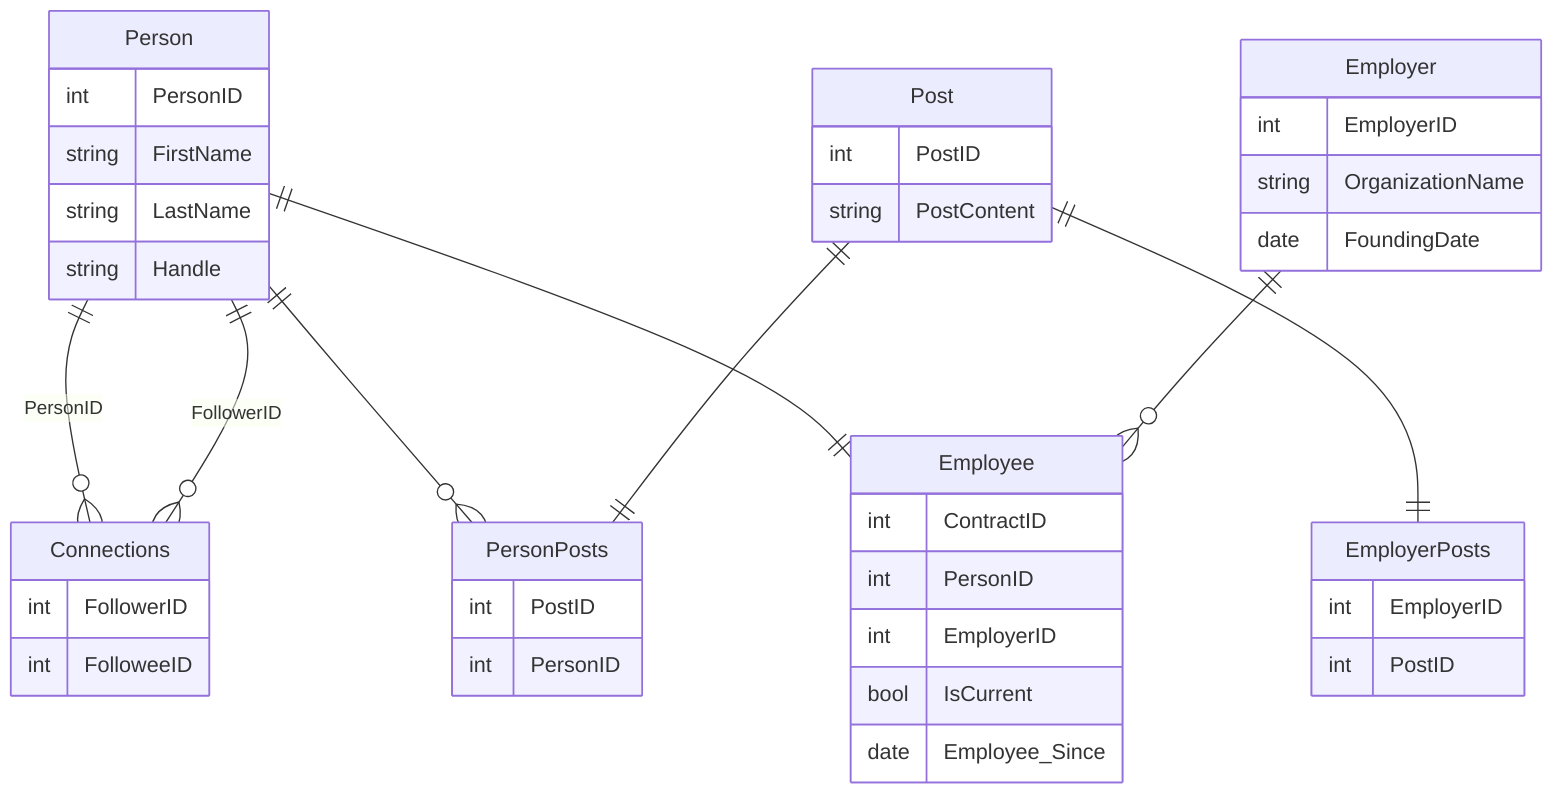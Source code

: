 erDiagram
    Person {
        int PersonID
        string FirstName
        string LastName
        string Handle
    }

    Employer {
        int EmployerID 
        string OrganizationName
        date FoundingDate
    }                                        

    Employee {
        int ContractID
        int PersonID
        int EmployerID
        bool IsCurrent
        date Employee_Since
    }

    Connections {
        int FollowerID 
        int FolloweeID 
    }

    Post {
        int PostID
        string PostContent
    }

    PersonPosts {
        int PostID
        int PersonID
    }

    EmployerPosts {
        int EmployerID 
        int PostID 
    }
    
    Person ||--o{ Connections: "PersonID"
    Person ||--o{ Connections: "FollowerID"
    Person ||--o{ PersonPosts: ""

    Post ||--|| PersonPosts: ""
    Post ||--|| EmployerPosts: ""

    Person ||--|| Employee : ""
    Employer ||--o{ Employee : ""